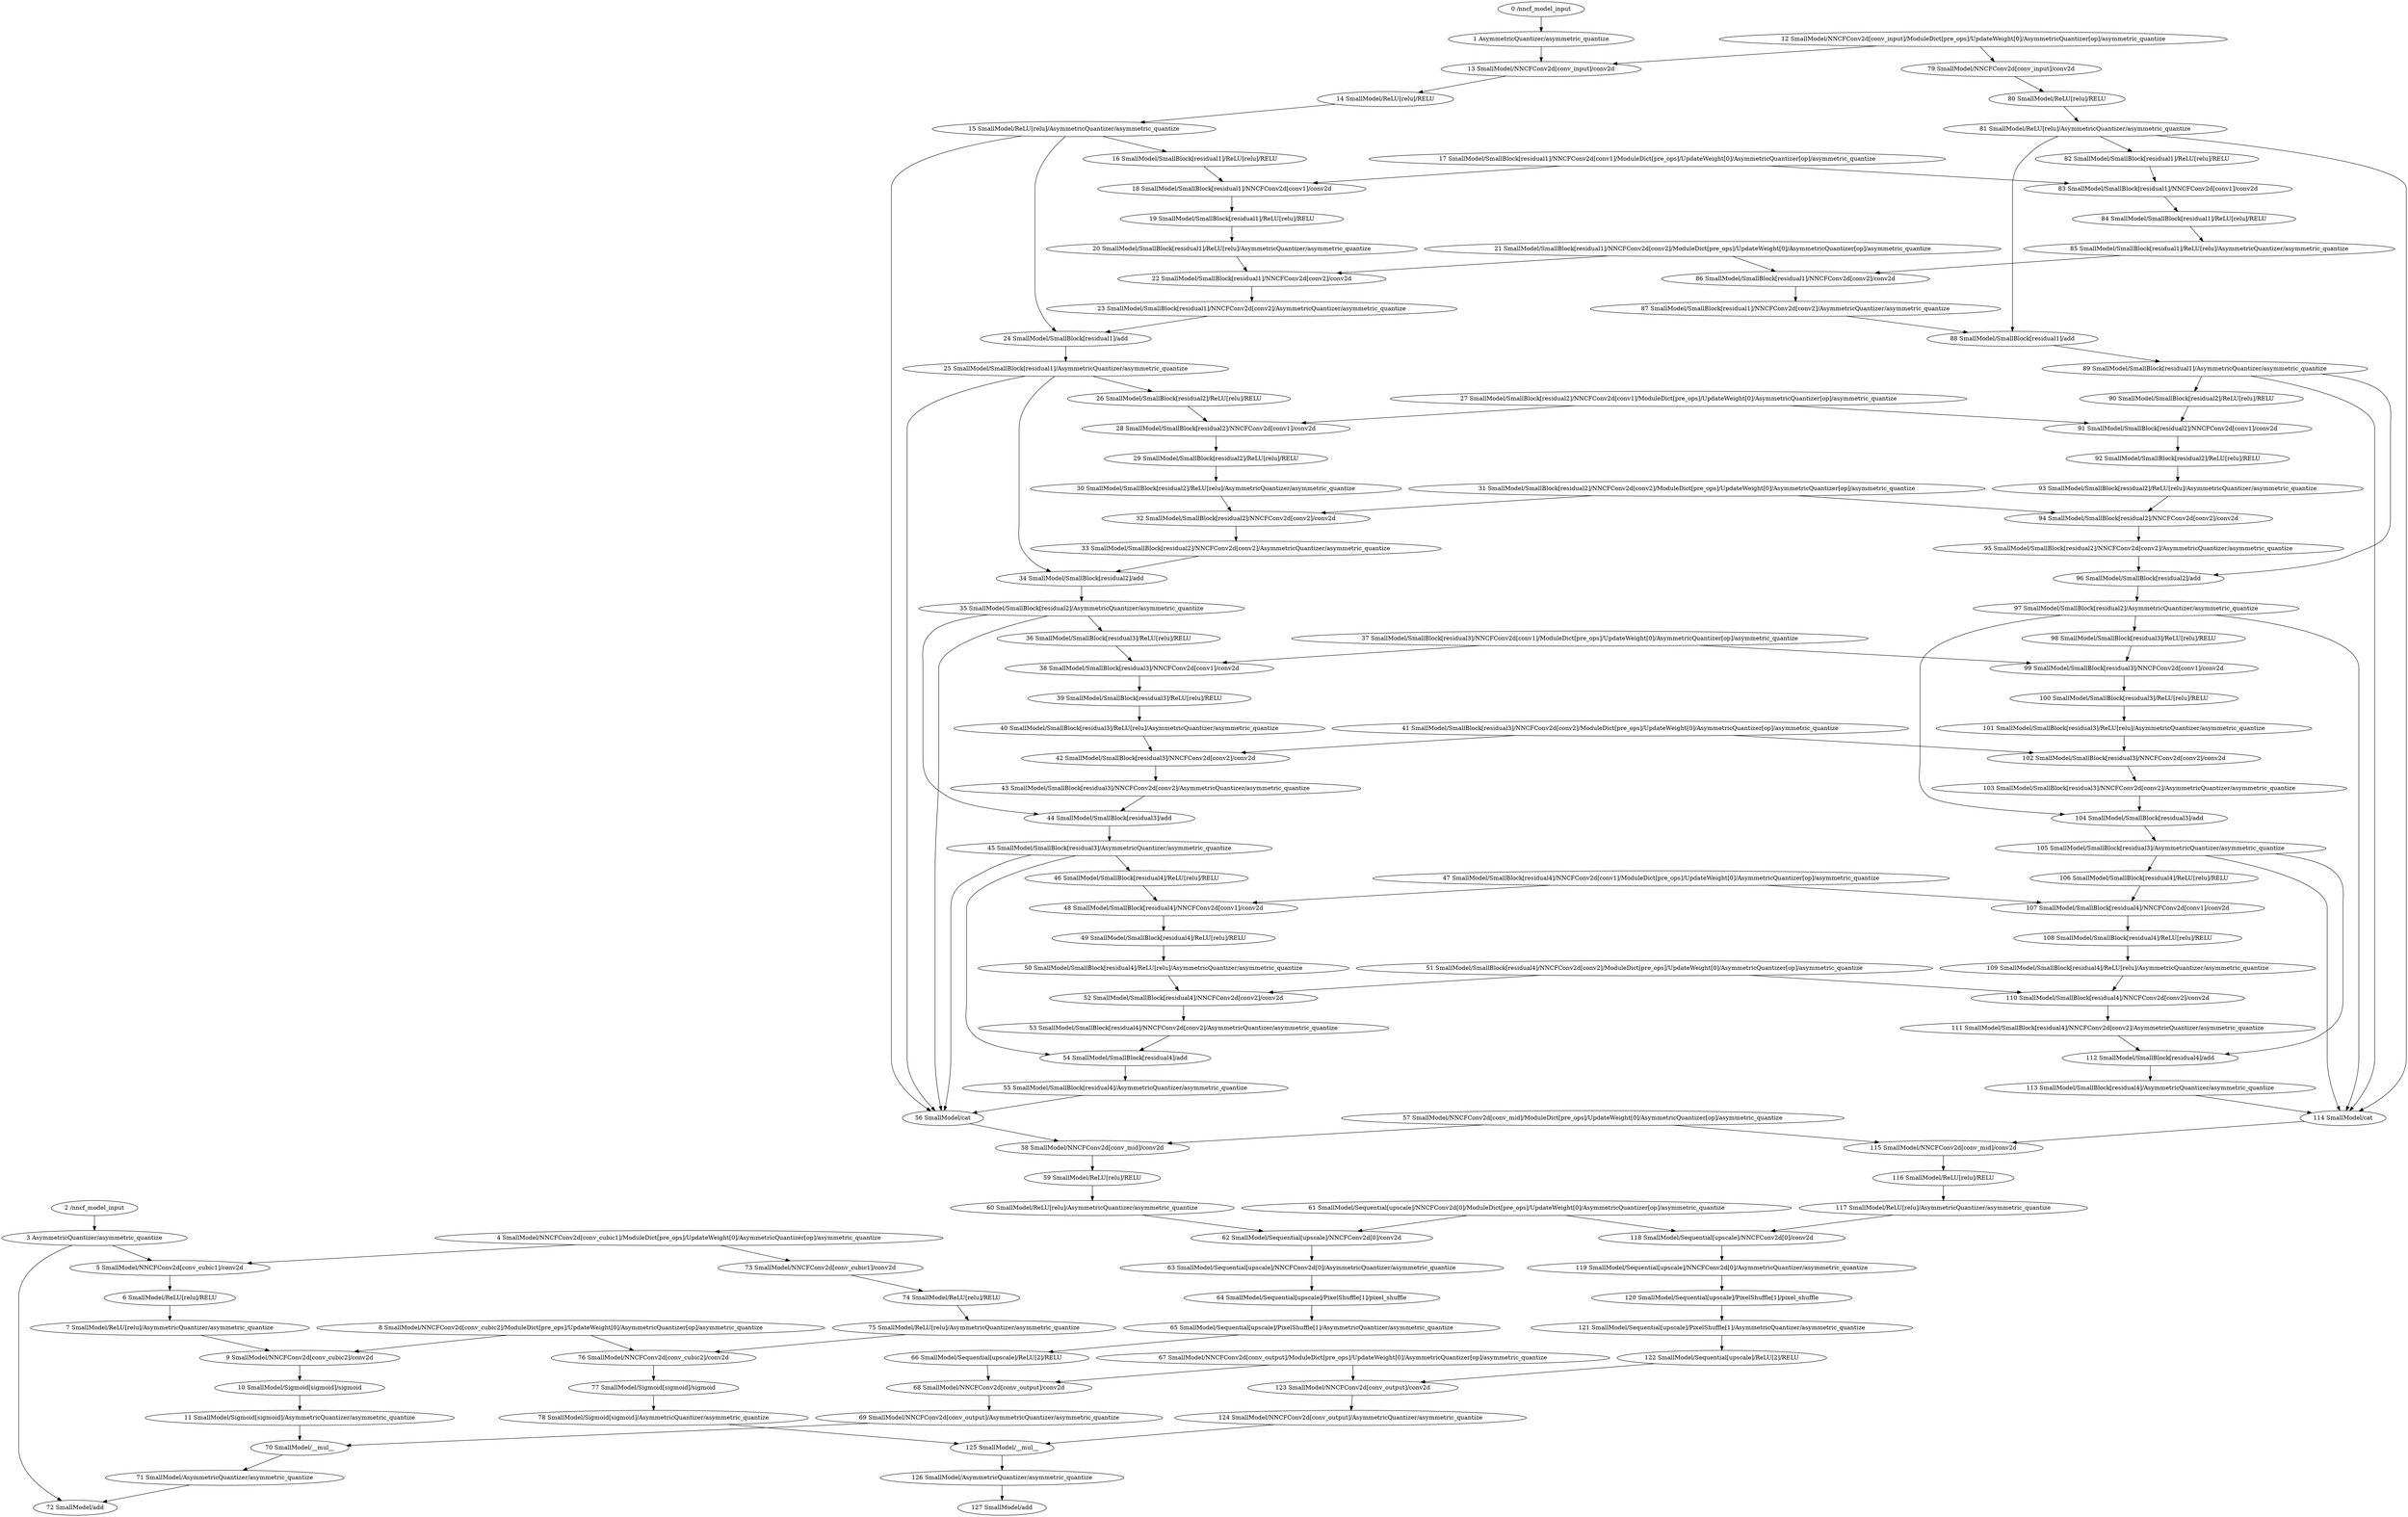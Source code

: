 strict digraph  {
"0 /nncf_model_input" [id=0, scope="", type=nncf_model_input];
"1 AsymmetricQuantizer/asymmetric_quantize" [id=1, scope=AsymmetricQuantizer, type=asymmetric_quantize];
"2 /nncf_model_input" [id=2, scope="", type=nncf_model_input];
"3 AsymmetricQuantizer/asymmetric_quantize" [id=3, scope=AsymmetricQuantizer, type=asymmetric_quantize];
"4 SmallModel/NNCFConv2d[conv_cubic1]/ModuleDict[pre_ops]/UpdateWeight[0]/AsymmetricQuantizer[op]/asymmetric_quantize" [id=4, scope="SmallModel/NNCFConv2d[conv_cubic1]/ModuleDict[pre_ops]/UpdateWeight[0]/AsymmetricQuantizer[op]", type=asymmetric_quantize];
"5 SmallModel/NNCFConv2d[conv_cubic1]/conv2d" [id=5, scope="SmallModel/NNCFConv2d[conv_cubic1]", type=conv2d];
"6 SmallModel/ReLU[relu]/RELU" [id=6, scope="SmallModel/ReLU[relu]", type=RELU];
"7 SmallModel/ReLU[relu]/AsymmetricQuantizer/asymmetric_quantize" [id=7, scope="SmallModel/ReLU[relu]/AsymmetricQuantizer", type=asymmetric_quantize];
"8 SmallModel/NNCFConv2d[conv_cubic2]/ModuleDict[pre_ops]/UpdateWeight[0]/AsymmetricQuantizer[op]/asymmetric_quantize" [id=8, scope="SmallModel/NNCFConv2d[conv_cubic2]/ModuleDict[pre_ops]/UpdateWeight[0]/AsymmetricQuantizer[op]", type=asymmetric_quantize];
"9 SmallModel/NNCFConv2d[conv_cubic2]/conv2d" [id=9, scope="SmallModel/NNCFConv2d[conv_cubic2]", type=conv2d];
"10 SmallModel/Sigmoid[sigmoid]/sigmoid" [id=10, scope="SmallModel/Sigmoid[sigmoid]", type=sigmoid];
"11 SmallModel/Sigmoid[sigmoid]/AsymmetricQuantizer/asymmetric_quantize" [id=11, scope="SmallModel/Sigmoid[sigmoid]/AsymmetricQuantizer", type=asymmetric_quantize];
"12 SmallModel/NNCFConv2d[conv_input]/ModuleDict[pre_ops]/UpdateWeight[0]/AsymmetricQuantizer[op]/asymmetric_quantize" [id=12, scope="SmallModel/NNCFConv2d[conv_input]/ModuleDict[pre_ops]/UpdateWeight[0]/AsymmetricQuantizer[op]", type=asymmetric_quantize];
"13 SmallModel/NNCFConv2d[conv_input]/conv2d" [id=13, scope="SmallModel/NNCFConv2d[conv_input]", type=conv2d];
"14 SmallModel/ReLU[relu]/RELU" [id=14, scope="SmallModel/ReLU[relu]", type=RELU];
"15 SmallModel/ReLU[relu]/AsymmetricQuantizer/asymmetric_quantize" [id=15, scope="SmallModel/ReLU[relu]/AsymmetricQuantizer", type=asymmetric_quantize];
"16 SmallModel/SmallBlock[residual1]/ReLU[relu]/RELU" [id=16, scope="SmallModel/SmallBlock[residual1]/ReLU[relu]", type=RELU];
"17 SmallModel/SmallBlock[residual1]/NNCFConv2d[conv1]/ModuleDict[pre_ops]/UpdateWeight[0]/AsymmetricQuantizer[op]/asymmetric_quantize" [id=17, scope="SmallModel/SmallBlock[residual1]/NNCFConv2d[conv1]/ModuleDict[pre_ops]/UpdateWeight[0]/AsymmetricQuantizer[op]", type=asymmetric_quantize];
"18 SmallModel/SmallBlock[residual1]/NNCFConv2d[conv1]/conv2d" [id=18, scope="SmallModel/SmallBlock[residual1]/NNCFConv2d[conv1]", type=conv2d];
"19 SmallModel/SmallBlock[residual1]/ReLU[relu]/RELU" [id=19, scope="SmallModel/SmallBlock[residual1]/ReLU[relu]", type=RELU];
"20 SmallModel/SmallBlock[residual1]/ReLU[relu]/AsymmetricQuantizer/asymmetric_quantize" [id=20, scope="SmallModel/SmallBlock[residual1]/ReLU[relu]/AsymmetricQuantizer", type=asymmetric_quantize];
"21 SmallModel/SmallBlock[residual1]/NNCFConv2d[conv2]/ModuleDict[pre_ops]/UpdateWeight[0]/AsymmetricQuantizer[op]/asymmetric_quantize" [id=21, scope="SmallModel/SmallBlock[residual1]/NNCFConv2d[conv2]/ModuleDict[pre_ops]/UpdateWeight[0]/AsymmetricQuantizer[op]", type=asymmetric_quantize];
"22 SmallModel/SmallBlock[residual1]/NNCFConv2d[conv2]/conv2d" [id=22, scope="SmallModel/SmallBlock[residual1]/NNCFConv2d[conv2]", type=conv2d];
"23 SmallModel/SmallBlock[residual1]/NNCFConv2d[conv2]/AsymmetricQuantizer/asymmetric_quantize" [id=23, scope="SmallModel/SmallBlock[residual1]/NNCFConv2d[conv2]/AsymmetricQuantizer", type=asymmetric_quantize];
"24 SmallModel/SmallBlock[residual1]/add" [id=24, scope="SmallModel/SmallBlock[residual1]", type=add];
"25 SmallModel/SmallBlock[residual1]/AsymmetricQuantizer/asymmetric_quantize" [id=25, scope="SmallModel/SmallBlock[residual1]/AsymmetricQuantizer", type=asymmetric_quantize];
"26 SmallModel/SmallBlock[residual2]/ReLU[relu]/RELU" [id=26, scope="SmallModel/SmallBlock[residual2]/ReLU[relu]", type=RELU];
"27 SmallModel/SmallBlock[residual2]/NNCFConv2d[conv1]/ModuleDict[pre_ops]/UpdateWeight[0]/AsymmetricQuantizer[op]/asymmetric_quantize" [id=27, scope="SmallModel/SmallBlock[residual2]/NNCFConv2d[conv1]/ModuleDict[pre_ops]/UpdateWeight[0]/AsymmetricQuantizer[op]", type=asymmetric_quantize];
"28 SmallModel/SmallBlock[residual2]/NNCFConv2d[conv1]/conv2d" [id=28, scope="SmallModel/SmallBlock[residual2]/NNCFConv2d[conv1]", type=conv2d];
"29 SmallModel/SmallBlock[residual2]/ReLU[relu]/RELU" [id=29, scope="SmallModel/SmallBlock[residual2]/ReLU[relu]", type=RELU];
"30 SmallModel/SmallBlock[residual2]/ReLU[relu]/AsymmetricQuantizer/asymmetric_quantize" [id=30, scope="SmallModel/SmallBlock[residual2]/ReLU[relu]/AsymmetricQuantizer", type=asymmetric_quantize];
"31 SmallModel/SmallBlock[residual2]/NNCFConv2d[conv2]/ModuleDict[pre_ops]/UpdateWeight[0]/AsymmetricQuantizer[op]/asymmetric_quantize" [id=31, scope="SmallModel/SmallBlock[residual2]/NNCFConv2d[conv2]/ModuleDict[pre_ops]/UpdateWeight[0]/AsymmetricQuantizer[op]", type=asymmetric_quantize];
"32 SmallModel/SmallBlock[residual2]/NNCFConv2d[conv2]/conv2d" [id=32, scope="SmallModel/SmallBlock[residual2]/NNCFConv2d[conv2]", type=conv2d];
"33 SmallModel/SmallBlock[residual2]/NNCFConv2d[conv2]/AsymmetricQuantizer/asymmetric_quantize" [id=33, scope="SmallModel/SmallBlock[residual2]/NNCFConv2d[conv2]/AsymmetricQuantizer", type=asymmetric_quantize];
"34 SmallModel/SmallBlock[residual2]/add" [id=34, scope="SmallModel/SmallBlock[residual2]", type=add];
"35 SmallModel/SmallBlock[residual2]/AsymmetricQuantizer/asymmetric_quantize" [id=35, scope="SmallModel/SmallBlock[residual2]/AsymmetricQuantizer", type=asymmetric_quantize];
"36 SmallModel/SmallBlock[residual3]/ReLU[relu]/RELU" [id=36, scope="SmallModel/SmallBlock[residual3]/ReLU[relu]", type=RELU];
"37 SmallModel/SmallBlock[residual3]/NNCFConv2d[conv1]/ModuleDict[pre_ops]/UpdateWeight[0]/AsymmetricQuantizer[op]/asymmetric_quantize" [id=37, scope="SmallModel/SmallBlock[residual3]/NNCFConv2d[conv1]/ModuleDict[pre_ops]/UpdateWeight[0]/AsymmetricQuantizer[op]", type=asymmetric_quantize];
"38 SmallModel/SmallBlock[residual3]/NNCFConv2d[conv1]/conv2d" [id=38, scope="SmallModel/SmallBlock[residual3]/NNCFConv2d[conv1]", type=conv2d];
"39 SmallModel/SmallBlock[residual3]/ReLU[relu]/RELU" [id=39, scope="SmallModel/SmallBlock[residual3]/ReLU[relu]", type=RELU];
"40 SmallModel/SmallBlock[residual3]/ReLU[relu]/AsymmetricQuantizer/asymmetric_quantize" [id=40, scope="SmallModel/SmallBlock[residual3]/ReLU[relu]/AsymmetricQuantizer", type=asymmetric_quantize];
"41 SmallModel/SmallBlock[residual3]/NNCFConv2d[conv2]/ModuleDict[pre_ops]/UpdateWeight[0]/AsymmetricQuantizer[op]/asymmetric_quantize" [id=41, scope="SmallModel/SmallBlock[residual3]/NNCFConv2d[conv2]/ModuleDict[pre_ops]/UpdateWeight[0]/AsymmetricQuantizer[op]", type=asymmetric_quantize];
"42 SmallModel/SmallBlock[residual3]/NNCFConv2d[conv2]/conv2d" [id=42, scope="SmallModel/SmallBlock[residual3]/NNCFConv2d[conv2]", type=conv2d];
"43 SmallModel/SmallBlock[residual3]/NNCFConv2d[conv2]/AsymmetricQuantizer/asymmetric_quantize" [id=43, scope="SmallModel/SmallBlock[residual3]/NNCFConv2d[conv2]/AsymmetricQuantizer", type=asymmetric_quantize];
"44 SmallModel/SmallBlock[residual3]/add" [id=44, scope="SmallModel/SmallBlock[residual3]", type=add];
"45 SmallModel/SmallBlock[residual3]/AsymmetricQuantizer/asymmetric_quantize" [id=45, scope="SmallModel/SmallBlock[residual3]/AsymmetricQuantizer", type=asymmetric_quantize];
"46 SmallModel/SmallBlock[residual4]/ReLU[relu]/RELU" [id=46, scope="SmallModel/SmallBlock[residual4]/ReLU[relu]", type=RELU];
"47 SmallModel/SmallBlock[residual4]/NNCFConv2d[conv1]/ModuleDict[pre_ops]/UpdateWeight[0]/AsymmetricQuantizer[op]/asymmetric_quantize" [id=47, scope="SmallModel/SmallBlock[residual4]/NNCFConv2d[conv1]/ModuleDict[pre_ops]/UpdateWeight[0]/AsymmetricQuantizer[op]", type=asymmetric_quantize];
"48 SmallModel/SmallBlock[residual4]/NNCFConv2d[conv1]/conv2d" [id=48, scope="SmallModel/SmallBlock[residual4]/NNCFConv2d[conv1]", type=conv2d];
"49 SmallModel/SmallBlock[residual4]/ReLU[relu]/RELU" [id=49, scope="SmallModel/SmallBlock[residual4]/ReLU[relu]", type=RELU];
"50 SmallModel/SmallBlock[residual4]/ReLU[relu]/AsymmetricQuantizer/asymmetric_quantize" [id=50, scope="SmallModel/SmallBlock[residual4]/ReLU[relu]/AsymmetricQuantizer", type=asymmetric_quantize];
"51 SmallModel/SmallBlock[residual4]/NNCFConv2d[conv2]/ModuleDict[pre_ops]/UpdateWeight[0]/AsymmetricQuantizer[op]/asymmetric_quantize" [id=51, scope="SmallModel/SmallBlock[residual4]/NNCFConv2d[conv2]/ModuleDict[pre_ops]/UpdateWeight[0]/AsymmetricQuantizer[op]", type=asymmetric_quantize];
"52 SmallModel/SmallBlock[residual4]/NNCFConv2d[conv2]/conv2d" [id=52, scope="SmallModel/SmallBlock[residual4]/NNCFConv2d[conv2]", type=conv2d];
"53 SmallModel/SmallBlock[residual4]/NNCFConv2d[conv2]/AsymmetricQuantizer/asymmetric_quantize" [id=53, scope="SmallModel/SmallBlock[residual4]/NNCFConv2d[conv2]/AsymmetricQuantizer", type=asymmetric_quantize];
"54 SmallModel/SmallBlock[residual4]/add" [id=54, scope="SmallModel/SmallBlock[residual4]", type=add];
"55 SmallModel/SmallBlock[residual4]/AsymmetricQuantizer/asymmetric_quantize" [id=55, scope="SmallModel/SmallBlock[residual4]/AsymmetricQuantizer", type=asymmetric_quantize];
"56 SmallModel/cat" [id=56, scope=SmallModel, type=cat];
"57 SmallModel/NNCFConv2d[conv_mid]/ModuleDict[pre_ops]/UpdateWeight[0]/AsymmetricQuantizer[op]/asymmetric_quantize" [id=57, scope="SmallModel/NNCFConv2d[conv_mid]/ModuleDict[pre_ops]/UpdateWeight[0]/AsymmetricQuantizer[op]", type=asymmetric_quantize];
"58 SmallModel/NNCFConv2d[conv_mid]/conv2d" [id=58, scope="SmallModel/NNCFConv2d[conv_mid]", type=conv2d];
"59 SmallModel/ReLU[relu]/RELU" [id=59, scope="SmallModel/ReLU[relu]", type=RELU];
"60 SmallModel/ReLU[relu]/AsymmetricQuantizer/asymmetric_quantize" [id=60, scope="SmallModel/ReLU[relu]/AsymmetricQuantizer", type=asymmetric_quantize];
"61 SmallModel/Sequential[upscale]/NNCFConv2d[0]/ModuleDict[pre_ops]/UpdateWeight[0]/AsymmetricQuantizer[op]/asymmetric_quantize" [id=61, scope="SmallModel/Sequential[upscale]/NNCFConv2d[0]/ModuleDict[pre_ops]/UpdateWeight[0]/AsymmetricQuantizer[op]", type=asymmetric_quantize];
"62 SmallModel/Sequential[upscale]/NNCFConv2d[0]/conv2d" [id=62, scope="SmallModel/Sequential[upscale]/NNCFConv2d[0]", type=conv2d];
"63 SmallModel/Sequential[upscale]/NNCFConv2d[0]/AsymmetricQuantizer/asymmetric_quantize" [id=63, scope="SmallModel/Sequential[upscale]/NNCFConv2d[0]/AsymmetricQuantizer", type=asymmetric_quantize];
"64 SmallModel/Sequential[upscale]/PixelShuffle[1]/pixel_shuffle" [id=64, scope="SmallModel/Sequential[upscale]/PixelShuffle[1]", type=pixel_shuffle];
"65 SmallModel/Sequential[upscale]/PixelShuffle[1]/AsymmetricQuantizer/asymmetric_quantize" [id=65, scope="SmallModel/Sequential[upscale]/PixelShuffle[1]/AsymmetricQuantizer", type=asymmetric_quantize];
"66 SmallModel/Sequential[upscale]/ReLU[2]/RELU" [id=66, scope="SmallModel/Sequential[upscale]/ReLU[2]", type=RELU];
"67 SmallModel/NNCFConv2d[conv_output]/ModuleDict[pre_ops]/UpdateWeight[0]/AsymmetricQuantizer[op]/asymmetric_quantize" [id=67, scope="SmallModel/NNCFConv2d[conv_output]/ModuleDict[pre_ops]/UpdateWeight[0]/AsymmetricQuantizer[op]", type=asymmetric_quantize];
"68 SmallModel/NNCFConv2d[conv_output]/conv2d" [id=68, scope="SmallModel/NNCFConv2d[conv_output]", type=conv2d];
"69 SmallModel/NNCFConv2d[conv_output]/AsymmetricQuantizer/asymmetric_quantize" [id=69, scope="SmallModel/NNCFConv2d[conv_output]/AsymmetricQuantizer", type=asymmetric_quantize];
"70 SmallModel/__mul__" [id=70, scope=SmallModel, type=__mul__];
"71 SmallModel/AsymmetricQuantizer/asymmetric_quantize" [id=71, scope="SmallModel/AsymmetricQuantizer", type=asymmetric_quantize];
"72 SmallModel/add" [id=72, scope=SmallModel, type=add];
"73 SmallModel/NNCFConv2d[conv_cubic1]/conv2d" [id=73, scope="SmallModel/NNCFConv2d[conv_cubic1]", type=conv2d];
"74 SmallModel/ReLU[relu]/RELU" [id=74, scope="SmallModel/ReLU[relu]", type=RELU];
"75 SmallModel/ReLU[relu]/AsymmetricQuantizer/asymmetric_quantize" [id=75, scope="SmallModel/ReLU[relu]/AsymmetricQuantizer", type=asymmetric_quantize];
"76 SmallModel/NNCFConv2d[conv_cubic2]/conv2d" [id=76, scope="SmallModel/NNCFConv2d[conv_cubic2]", type=conv2d];
"77 SmallModel/Sigmoid[sigmoid]/sigmoid" [id=77, scope="SmallModel/Sigmoid[sigmoid]", type=sigmoid];
"78 SmallModel/Sigmoid[sigmoid]/AsymmetricQuantizer/asymmetric_quantize" [id=78, scope="SmallModel/Sigmoid[sigmoid]/AsymmetricQuantizer", type=asymmetric_quantize];
"79 SmallModel/NNCFConv2d[conv_input]/conv2d" [id=79, scope="SmallModel/NNCFConv2d[conv_input]", type=conv2d];
"80 SmallModel/ReLU[relu]/RELU" [id=80, scope="SmallModel/ReLU[relu]", type=RELU];
"81 SmallModel/ReLU[relu]/AsymmetricQuantizer/asymmetric_quantize" [id=81, scope="SmallModel/ReLU[relu]/AsymmetricQuantizer", type=asymmetric_quantize];
"82 SmallModel/SmallBlock[residual1]/ReLU[relu]/RELU" [id=82, scope="SmallModel/SmallBlock[residual1]/ReLU[relu]", type=RELU];
"83 SmallModel/SmallBlock[residual1]/NNCFConv2d[conv1]/conv2d" [id=83, scope="SmallModel/SmallBlock[residual1]/NNCFConv2d[conv1]", type=conv2d];
"84 SmallModel/SmallBlock[residual1]/ReLU[relu]/RELU" [id=84, scope="SmallModel/SmallBlock[residual1]/ReLU[relu]", type=RELU];
"85 SmallModel/SmallBlock[residual1]/ReLU[relu]/AsymmetricQuantizer/asymmetric_quantize" [id=85, scope="SmallModel/SmallBlock[residual1]/ReLU[relu]/AsymmetricQuantizer", type=asymmetric_quantize];
"86 SmallModel/SmallBlock[residual1]/NNCFConv2d[conv2]/conv2d" [id=86, scope="SmallModel/SmallBlock[residual1]/NNCFConv2d[conv2]", type=conv2d];
"87 SmallModel/SmallBlock[residual1]/NNCFConv2d[conv2]/AsymmetricQuantizer/asymmetric_quantize" [id=87, scope="SmallModel/SmallBlock[residual1]/NNCFConv2d[conv2]/AsymmetricQuantizer", type=asymmetric_quantize];
"88 SmallModel/SmallBlock[residual1]/add" [id=88, scope="SmallModel/SmallBlock[residual1]", type=add];
"89 SmallModel/SmallBlock[residual1]/AsymmetricQuantizer/asymmetric_quantize" [id=89, scope="SmallModel/SmallBlock[residual1]/AsymmetricQuantizer", type=asymmetric_quantize];
"90 SmallModel/SmallBlock[residual2]/ReLU[relu]/RELU" [id=90, scope="SmallModel/SmallBlock[residual2]/ReLU[relu]", type=RELU];
"91 SmallModel/SmallBlock[residual2]/NNCFConv2d[conv1]/conv2d" [id=91, scope="SmallModel/SmallBlock[residual2]/NNCFConv2d[conv1]", type=conv2d];
"92 SmallModel/SmallBlock[residual2]/ReLU[relu]/RELU" [id=92, scope="SmallModel/SmallBlock[residual2]/ReLU[relu]", type=RELU];
"93 SmallModel/SmallBlock[residual2]/ReLU[relu]/AsymmetricQuantizer/asymmetric_quantize" [id=93, scope="SmallModel/SmallBlock[residual2]/ReLU[relu]/AsymmetricQuantizer", type=asymmetric_quantize];
"94 SmallModel/SmallBlock[residual2]/NNCFConv2d[conv2]/conv2d" [id=94, scope="SmallModel/SmallBlock[residual2]/NNCFConv2d[conv2]", type=conv2d];
"95 SmallModel/SmallBlock[residual2]/NNCFConv2d[conv2]/AsymmetricQuantizer/asymmetric_quantize" [id=95, scope="SmallModel/SmallBlock[residual2]/NNCFConv2d[conv2]/AsymmetricQuantizer", type=asymmetric_quantize];
"96 SmallModel/SmallBlock[residual2]/add" [id=96, scope="SmallModel/SmallBlock[residual2]", type=add];
"97 SmallModel/SmallBlock[residual2]/AsymmetricQuantizer/asymmetric_quantize" [id=97, scope="SmallModel/SmallBlock[residual2]/AsymmetricQuantizer", type=asymmetric_quantize];
"98 SmallModel/SmallBlock[residual3]/ReLU[relu]/RELU" [id=98, scope="SmallModel/SmallBlock[residual3]/ReLU[relu]", type=RELU];
"99 SmallModel/SmallBlock[residual3]/NNCFConv2d[conv1]/conv2d" [id=99, scope="SmallModel/SmallBlock[residual3]/NNCFConv2d[conv1]", type=conv2d];
"100 SmallModel/SmallBlock[residual3]/ReLU[relu]/RELU" [id=100, scope="SmallModel/SmallBlock[residual3]/ReLU[relu]", type=RELU];
"101 SmallModel/SmallBlock[residual3]/ReLU[relu]/AsymmetricQuantizer/asymmetric_quantize" [id=101, scope="SmallModel/SmallBlock[residual3]/ReLU[relu]/AsymmetricQuantizer", type=asymmetric_quantize];
"102 SmallModel/SmallBlock[residual3]/NNCFConv2d[conv2]/conv2d" [id=102, scope="SmallModel/SmallBlock[residual3]/NNCFConv2d[conv2]", type=conv2d];
"103 SmallModel/SmallBlock[residual3]/NNCFConv2d[conv2]/AsymmetricQuantizer/asymmetric_quantize" [id=103, scope="SmallModel/SmallBlock[residual3]/NNCFConv2d[conv2]/AsymmetricQuantizer", type=asymmetric_quantize];
"104 SmallModel/SmallBlock[residual3]/add" [id=104, scope="SmallModel/SmallBlock[residual3]", type=add];
"105 SmallModel/SmallBlock[residual3]/AsymmetricQuantizer/asymmetric_quantize" [id=105, scope="SmallModel/SmallBlock[residual3]/AsymmetricQuantizer", type=asymmetric_quantize];
"106 SmallModel/SmallBlock[residual4]/ReLU[relu]/RELU" [id=106, scope="SmallModel/SmallBlock[residual4]/ReLU[relu]", type=RELU];
"107 SmallModel/SmallBlock[residual4]/NNCFConv2d[conv1]/conv2d" [id=107, scope="SmallModel/SmallBlock[residual4]/NNCFConv2d[conv1]", type=conv2d];
"108 SmallModel/SmallBlock[residual4]/ReLU[relu]/RELU" [id=108, scope="SmallModel/SmallBlock[residual4]/ReLU[relu]", type=RELU];
"109 SmallModel/SmallBlock[residual4]/ReLU[relu]/AsymmetricQuantizer/asymmetric_quantize" [id=109, scope="SmallModel/SmallBlock[residual4]/ReLU[relu]/AsymmetricQuantizer", type=asymmetric_quantize];
"110 SmallModel/SmallBlock[residual4]/NNCFConv2d[conv2]/conv2d" [id=110, scope="SmallModel/SmallBlock[residual4]/NNCFConv2d[conv2]", type=conv2d];
"111 SmallModel/SmallBlock[residual4]/NNCFConv2d[conv2]/AsymmetricQuantizer/asymmetric_quantize" [id=111, scope="SmallModel/SmallBlock[residual4]/NNCFConv2d[conv2]/AsymmetricQuantizer", type=asymmetric_quantize];
"112 SmallModel/SmallBlock[residual4]/add" [id=112, scope="SmallModel/SmallBlock[residual4]", type=add];
"113 SmallModel/SmallBlock[residual4]/AsymmetricQuantizer/asymmetric_quantize" [id=113, scope="SmallModel/SmallBlock[residual4]/AsymmetricQuantizer", type=asymmetric_quantize];
"114 SmallModel/cat" [id=114, scope=SmallModel, type=cat];
"115 SmallModel/NNCFConv2d[conv_mid]/conv2d" [id=115, scope="SmallModel/NNCFConv2d[conv_mid]", type=conv2d];
"116 SmallModel/ReLU[relu]/RELU" [id=116, scope="SmallModel/ReLU[relu]", type=RELU];
"117 SmallModel/ReLU[relu]/AsymmetricQuantizer/asymmetric_quantize" [id=117, scope="SmallModel/ReLU[relu]/AsymmetricQuantizer", type=asymmetric_quantize];
"118 SmallModel/Sequential[upscale]/NNCFConv2d[0]/conv2d" [id=118, scope="SmallModel/Sequential[upscale]/NNCFConv2d[0]", type=conv2d];
"119 SmallModel/Sequential[upscale]/NNCFConv2d[0]/AsymmetricQuantizer/asymmetric_quantize" [id=119, scope="SmallModel/Sequential[upscale]/NNCFConv2d[0]/AsymmetricQuantizer", type=asymmetric_quantize];
"120 SmallModel/Sequential[upscale]/PixelShuffle[1]/pixel_shuffle" [id=120, scope="SmallModel/Sequential[upscale]/PixelShuffle[1]", type=pixel_shuffle];
"121 SmallModel/Sequential[upscale]/PixelShuffle[1]/AsymmetricQuantizer/asymmetric_quantize" [id=121, scope="SmallModel/Sequential[upscale]/PixelShuffle[1]/AsymmetricQuantizer", type=asymmetric_quantize];
"122 SmallModel/Sequential[upscale]/ReLU[2]/RELU" [id=122, scope="SmallModel/Sequential[upscale]/ReLU[2]", type=RELU];
"123 SmallModel/NNCFConv2d[conv_output]/conv2d" [id=123, scope="SmallModel/NNCFConv2d[conv_output]", type=conv2d];
"124 SmallModel/NNCFConv2d[conv_output]/AsymmetricQuantizer/asymmetric_quantize" [id=124, scope="SmallModel/NNCFConv2d[conv_output]/AsymmetricQuantizer", type=asymmetric_quantize];
"125 SmallModel/__mul__" [id=125, scope=SmallModel, type=__mul__];
"126 SmallModel/AsymmetricQuantizer/asymmetric_quantize" [id=126, scope="SmallModel/AsymmetricQuantizer", type=asymmetric_quantize];
"127 SmallModel/add" [id=127, scope=SmallModel, type=add];
"0 /nncf_model_input" -> "1 AsymmetricQuantizer/asymmetric_quantize";
"2 /nncf_model_input" -> "3 AsymmetricQuantizer/asymmetric_quantize";
"3 AsymmetricQuantizer/asymmetric_quantize" -> "5 SmallModel/NNCFConv2d[conv_cubic1]/conv2d";
"4 SmallModel/NNCFConv2d[conv_cubic1]/ModuleDict[pre_ops]/UpdateWeight[0]/AsymmetricQuantizer[op]/asymmetric_quantize" -> "5 SmallModel/NNCFConv2d[conv_cubic1]/conv2d";
"5 SmallModel/NNCFConv2d[conv_cubic1]/conv2d" -> "6 SmallModel/ReLU[relu]/RELU";
"6 SmallModel/ReLU[relu]/RELU" -> "7 SmallModel/ReLU[relu]/AsymmetricQuantizer/asymmetric_quantize";
"7 SmallModel/ReLU[relu]/AsymmetricQuantizer/asymmetric_quantize" -> "9 SmallModel/NNCFConv2d[conv_cubic2]/conv2d";
"8 SmallModel/NNCFConv2d[conv_cubic2]/ModuleDict[pre_ops]/UpdateWeight[0]/AsymmetricQuantizer[op]/asymmetric_quantize" -> "9 SmallModel/NNCFConv2d[conv_cubic2]/conv2d";
"1 AsymmetricQuantizer/asymmetric_quantize" -> "13 SmallModel/NNCFConv2d[conv_input]/conv2d";
"3 AsymmetricQuantizer/asymmetric_quantize" -> "72 SmallModel/add";
"4 SmallModel/NNCFConv2d[conv_cubic1]/ModuleDict[pre_ops]/UpdateWeight[0]/AsymmetricQuantizer[op]/asymmetric_quantize" -> "73 SmallModel/NNCFConv2d[conv_cubic1]/conv2d";
"8 SmallModel/NNCFConv2d[conv_cubic2]/ModuleDict[pre_ops]/UpdateWeight[0]/AsymmetricQuantizer[op]/asymmetric_quantize" -> "76 SmallModel/NNCFConv2d[conv_cubic2]/conv2d";
"9 SmallModel/NNCFConv2d[conv_cubic2]/conv2d" -> "10 SmallModel/Sigmoid[sigmoid]/sigmoid";
"10 SmallModel/Sigmoid[sigmoid]/sigmoid" -> "11 SmallModel/Sigmoid[sigmoid]/AsymmetricQuantizer/asymmetric_quantize";
"11 SmallModel/Sigmoid[sigmoid]/AsymmetricQuantizer/asymmetric_quantize" -> "70 SmallModel/__mul__";
"12 SmallModel/NNCFConv2d[conv_input]/ModuleDict[pre_ops]/UpdateWeight[0]/AsymmetricQuantizer[op]/asymmetric_quantize" -> "13 SmallModel/NNCFConv2d[conv_input]/conv2d";
"12 SmallModel/NNCFConv2d[conv_input]/ModuleDict[pre_ops]/UpdateWeight[0]/AsymmetricQuantizer[op]/asymmetric_quantize" -> "79 SmallModel/NNCFConv2d[conv_input]/conv2d";
"13 SmallModel/NNCFConv2d[conv_input]/conv2d" -> "14 SmallModel/ReLU[relu]/RELU";
"14 SmallModel/ReLU[relu]/RELU" -> "15 SmallModel/ReLU[relu]/AsymmetricQuantizer/asymmetric_quantize";
"15 SmallModel/ReLU[relu]/AsymmetricQuantizer/asymmetric_quantize" -> "16 SmallModel/SmallBlock[residual1]/ReLU[relu]/RELU";
"15 SmallModel/ReLU[relu]/AsymmetricQuantizer/asymmetric_quantize" -> "24 SmallModel/SmallBlock[residual1]/add";
"15 SmallModel/ReLU[relu]/AsymmetricQuantizer/asymmetric_quantize" -> "56 SmallModel/cat";
"16 SmallModel/SmallBlock[residual1]/ReLU[relu]/RELU" -> "18 SmallModel/SmallBlock[residual1]/NNCFConv2d[conv1]/conv2d";
"17 SmallModel/SmallBlock[residual1]/NNCFConv2d[conv1]/ModuleDict[pre_ops]/UpdateWeight[0]/AsymmetricQuantizer[op]/asymmetric_quantize" -> "18 SmallModel/SmallBlock[residual1]/NNCFConv2d[conv1]/conv2d";
"17 SmallModel/SmallBlock[residual1]/NNCFConv2d[conv1]/ModuleDict[pre_ops]/UpdateWeight[0]/AsymmetricQuantizer[op]/asymmetric_quantize" -> "83 SmallModel/SmallBlock[residual1]/NNCFConv2d[conv1]/conv2d";
"18 SmallModel/SmallBlock[residual1]/NNCFConv2d[conv1]/conv2d" -> "19 SmallModel/SmallBlock[residual1]/ReLU[relu]/RELU";
"19 SmallModel/SmallBlock[residual1]/ReLU[relu]/RELU" -> "20 SmallModel/SmallBlock[residual1]/ReLU[relu]/AsymmetricQuantizer/asymmetric_quantize";
"20 SmallModel/SmallBlock[residual1]/ReLU[relu]/AsymmetricQuantizer/asymmetric_quantize" -> "22 SmallModel/SmallBlock[residual1]/NNCFConv2d[conv2]/conv2d";
"21 SmallModel/SmallBlock[residual1]/NNCFConv2d[conv2]/ModuleDict[pre_ops]/UpdateWeight[0]/AsymmetricQuantizer[op]/asymmetric_quantize" -> "22 SmallModel/SmallBlock[residual1]/NNCFConv2d[conv2]/conv2d";
"21 SmallModel/SmallBlock[residual1]/NNCFConv2d[conv2]/ModuleDict[pre_ops]/UpdateWeight[0]/AsymmetricQuantizer[op]/asymmetric_quantize" -> "86 SmallModel/SmallBlock[residual1]/NNCFConv2d[conv2]/conv2d";
"22 SmallModel/SmallBlock[residual1]/NNCFConv2d[conv2]/conv2d" -> "23 SmallModel/SmallBlock[residual1]/NNCFConv2d[conv2]/AsymmetricQuantizer/asymmetric_quantize";
"23 SmallModel/SmallBlock[residual1]/NNCFConv2d[conv2]/AsymmetricQuantizer/asymmetric_quantize" -> "24 SmallModel/SmallBlock[residual1]/add";
"24 SmallModel/SmallBlock[residual1]/add" -> "25 SmallModel/SmallBlock[residual1]/AsymmetricQuantizer/asymmetric_quantize";
"25 SmallModel/SmallBlock[residual1]/AsymmetricQuantizer/asymmetric_quantize" -> "26 SmallModel/SmallBlock[residual2]/ReLU[relu]/RELU";
"25 SmallModel/SmallBlock[residual1]/AsymmetricQuantizer/asymmetric_quantize" -> "34 SmallModel/SmallBlock[residual2]/add";
"25 SmallModel/SmallBlock[residual1]/AsymmetricQuantizer/asymmetric_quantize" -> "56 SmallModel/cat";
"26 SmallModel/SmallBlock[residual2]/ReLU[relu]/RELU" -> "28 SmallModel/SmallBlock[residual2]/NNCFConv2d[conv1]/conv2d";
"27 SmallModel/SmallBlock[residual2]/NNCFConv2d[conv1]/ModuleDict[pre_ops]/UpdateWeight[0]/AsymmetricQuantizer[op]/asymmetric_quantize" -> "28 SmallModel/SmallBlock[residual2]/NNCFConv2d[conv1]/conv2d";
"27 SmallModel/SmallBlock[residual2]/NNCFConv2d[conv1]/ModuleDict[pre_ops]/UpdateWeight[0]/AsymmetricQuantizer[op]/asymmetric_quantize" -> "91 SmallModel/SmallBlock[residual2]/NNCFConv2d[conv1]/conv2d";
"28 SmallModel/SmallBlock[residual2]/NNCFConv2d[conv1]/conv2d" -> "29 SmallModel/SmallBlock[residual2]/ReLU[relu]/RELU";
"29 SmallModel/SmallBlock[residual2]/ReLU[relu]/RELU" -> "30 SmallModel/SmallBlock[residual2]/ReLU[relu]/AsymmetricQuantizer/asymmetric_quantize";
"30 SmallModel/SmallBlock[residual2]/ReLU[relu]/AsymmetricQuantizer/asymmetric_quantize" -> "32 SmallModel/SmallBlock[residual2]/NNCFConv2d[conv2]/conv2d";
"31 SmallModel/SmallBlock[residual2]/NNCFConv2d[conv2]/ModuleDict[pre_ops]/UpdateWeight[0]/AsymmetricQuantizer[op]/asymmetric_quantize" -> "32 SmallModel/SmallBlock[residual2]/NNCFConv2d[conv2]/conv2d";
"31 SmallModel/SmallBlock[residual2]/NNCFConv2d[conv2]/ModuleDict[pre_ops]/UpdateWeight[0]/AsymmetricQuantizer[op]/asymmetric_quantize" -> "94 SmallModel/SmallBlock[residual2]/NNCFConv2d[conv2]/conv2d";
"32 SmallModel/SmallBlock[residual2]/NNCFConv2d[conv2]/conv2d" -> "33 SmallModel/SmallBlock[residual2]/NNCFConv2d[conv2]/AsymmetricQuantizer/asymmetric_quantize";
"33 SmallModel/SmallBlock[residual2]/NNCFConv2d[conv2]/AsymmetricQuantizer/asymmetric_quantize" -> "34 SmallModel/SmallBlock[residual2]/add";
"34 SmallModel/SmallBlock[residual2]/add" -> "35 SmallModel/SmallBlock[residual2]/AsymmetricQuantizer/asymmetric_quantize";
"35 SmallModel/SmallBlock[residual2]/AsymmetricQuantizer/asymmetric_quantize" -> "36 SmallModel/SmallBlock[residual3]/ReLU[relu]/RELU";
"35 SmallModel/SmallBlock[residual2]/AsymmetricQuantizer/asymmetric_quantize" -> "44 SmallModel/SmallBlock[residual3]/add";
"35 SmallModel/SmallBlock[residual2]/AsymmetricQuantizer/asymmetric_quantize" -> "56 SmallModel/cat";
"36 SmallModel/SmallBlock[residual3]/ReLU[relu]/RELU" -> "38 SmallModel/SmallBlock[residual3]/NNCFConv2d[conv1]/conv2d";
"37 SmallModel/SmallBlock[residual3]/NNCFConv2d[conv1]/ModuleDict[pre_ops]/UpdateWeight[0]/AsymmetricQuantizer[op]/asymmetric_quantize" -> "38 SmallModel/SmallBlock[residual3]/NNCFConv2d[conv1]/conv2d";
"37 SmallModel/SmallBlock[residual3]/NNCFConv2d[conv1]/ModuleDict[pre_ops]/UpdateWeight[0]/AsymmetricQuantizer[op]/asymmetric_quantize" -> "99 SmallModel/SmallBlock[residual3]/NNCFConv2d[conv1]/conv2d";
"38 SmallModel/SmallBlock[residual3]/NNCFConv2d[conv1]/conv2d" -> "39 SmallModel/SmallBlock[residual3]/ReLU[relu]/RELU";
"39 SmallModel/SmallBlock[residual3]/ReLU[relu]/RELU" -> "40 SmallModel/SmallBlock[residual3]/ReLU[relu]/AsymmetricQuantizer/asymmetric_quantize";
"40 SmallModel/SmallBlock[residual3]/ReLU[relu]/AsymmetricQuantizer/asymmetric_quantize" -> "42 SmallModel/SmallBlock[residual3]/NNCFConv2d[conv2]/conv2d";
"41 SmallModel/SmallBlock[residual3]/NNCFConv2d[conv2]/ModuleDict[pre_ops]/UpdateWeight[0]/AsymmetricQuantizer[op]/asymmetric_quantize" -> "42 SmallModel/SmallBlock[residual3]/NNCFConv2d[conv2]/conv2d";
"42 SmallModel/SmallBlock[residual3]/NNCFConv2d[conv2]/conv2d" -> "43 SmallModel/SmallBlock[residual3]/NNCFConv2d[conv2]/AsymmetricQuantizer/asymmetric_quantize";
"43 SmallModel/SmallBlock[residual3]/NNCFConv2d[conv2]/AsymmetricQuantizer/asymmetric_quantize" -> "44 SmallModel/SmallBlock[residual3]/add";
"44 SmallModel/SmallBlock[residual3]/add" -> "45 SmallModel/SmallBlock[residual3]/AsymmetricQuantizer/asymmetric_quantize";
"45 SmallModel/SmallBlock[residual3]/AsymmetricQuantizer/asymmetric_quantize" -> "46 SmallModel/SmallBlock[residual4]/ReLU[relu]/RELU";
"45 SmallModel/SmallBlock[residual3]/AsymmetricQuantizer/asymmetric_quantize" -> "54 SmallModel/SmallBlock[residual4]/add";
"45 SmallModel/SmallBlock[residual3]/AsymmetricQuantizer/asymmetric_quantize" -> "56 SmallModel/cat";
"46 SmallModel/SmallBlock[residual4]/ReLU[relu]/RELU" -> "48 SmallModel/SmallBlock[residual4]/NNCFConv2d[conv1]/conv2d";
"47 SmallModel/SmallBlock[residual4]/NNCFConv2d[conv1]/ModuleDict[pre_ops]/UpdateWeight[0]/AsymmetricQuantizer[op]/asymmetric_quantize" -> "48 SmallModel/SmallBlock[residual4]/NNCFConv2d[conv1]/conv2d";
"48 SmallModel/SmallBlock[residual4]/NNCFConv2d[conv1]/conv2d" -> "49 SmallModel/SmallBlock[residual4]/ReLU[relu]/RELU";
"49 SmallModel/SmallBlock[residual4]/ReLU[relu]/RELU" -> "50 SmallModel/SmallBlock[residual4]/ReLU[relu]/AsymmetricQuantizer/asymmetric_quantize";
"50 SmallModel/SmallBlock[residual4]/ReLU[relu]/AsymmetricQuantizer/asymmetric_quantize" -> "52 SmallModel/SmallBlock[residual4]/NNCFConv2d[conv2]/conv2d";
"51 SmallModel/SmallBlock[residual4]/NNCFConv2d[conv2]/ModuleDict[pre_ops]/UpdateWeight[0]/AsymmetricQuantizer[op]/asymmetric_quantize" -> "52 SmallModel/SmallBlock[residual4]/NNCFConv2d[conv2]/conv2d";
"52 SmallModel/SmallBlock[residual4]/NNCFConv2d[conv2]/conv2d" -> "53 SmallModel/SmallBlock[residual4]/NNCFConv2d[conv2]/AsymmetricQuantizer/asymmetric_quantize";
"53 SmallModel/SmallBlock[residual4]/NNCFConv2d[conv2]/AsymmetricQuantizer/asymmetric_quantize" -> "54 SmallModel/SmallBlock[residual4]/add";
"54 SmallModel/SmallBlock[residual4]/add" -> "55 SmallModel/SmallBlock[residual4]/AsymmetricQuantizer/asymmetric_quantize";
"55 SmallModel/SmallBlock[residual4]/AsymmetricQuantizer/asymmetric_quantize" -> "56 SmallModel/cat";
"56 SmallModel/cat" -> "58 SmallModel/NNCFConv2d[conv_mid]/conv2d";
"57 SmallModel/NNCFConv2d[conv_mid]/ModuleDict[pre_ops]/UpdateWeight[0]/AsymmetricQuantizer[op]/asymmetric_quantize" -> "58 SmallModel/NNCFConv2d[conv_mid]/conv2d";
"58 SmallModel/NNCFConv2d[conv_mid]/conv2d" -> "59 SmallModel/ReLU[relu]/RELU";
"59 SmallModel/ReLU[relu]/RELU" -> "60 SmallModel/ReLU[relu]/AsymmetricQuantizer/asymmetric_quantize";
"60 SmallModel/ReLU[relu]/AsymmetricQuantizer/asymmetric_quantize" -> "62 SmallModel/Sequential[upscale]/NNCFConv2d[0]/conv2d";
"61 SmallModel/Sequential[upscale]/NNCFConv2d[0]/ModuleDict[pre_ops]/UpdateWeight[0]/AsymmetricQuantizer[op]/asymmetric_quantize" -> "62 SmallModel/Sequential[upscale]/NNCFConv2d[0]/conv2d";
"62 SmallModel/Sequential[upscale]/NNCFConv2d[0]/conv2d" -> "63 SmallModel/Sequential[upscale]/NNCFConv2d[0]/AsymmetricQuantizer/asymmetric_quantize";
"63 SmallModel/Sequential[upscale]/NNCFConv2d[0]/AsymmetricQuantizer/asymmetric_quantize" -> "64 SmallModel/Sequential[upscale]/PixelShuffle[1]/pixel_shuffle";
"64 SmallModel/Sequential[upscale]/PixelShuffle[1]/pixel_shuffle" -> "65 SmallModel/Sequential[upscale]/PixelShuffle[1]/AsymmetricQuantizer/asymmetric_quantize";
"65 SmallModel/Sequential[upscale]/PixelShuffle[1]/AsymmetricQuantizer/asymmetric_quantize" -> "66 SmallModel/Sequential[upscale]/ReLU[2]/RELU";
"66 SmallModel/Sequential[upscale]/ReLU[2]/RELU" -> "68 SmallModel/NNCFConv2d[conv_output]/conv2d";
"67 SmallModel/NNCFConv2d[conv_output]/ModuleDict[pre_ops]/UpdateWeight[0]/AsymmetricQuantizer[op]/asymmetric_quantize" -> "68 SmallModel/NNCFConv2d[conv_output]/conv2d";
"68 SmallModel/NNCFConv2d[conv_output]/conv2d" -> "69 SmallModel/NNCFConv2d[conv_output]/AsymmetricQuantizer/asymmetric_quantize";
"69 SmallModel/NNCFConv2d[conv_output]/AsymmetricQuantizer/asymmetric_quantize" -> "70 SmallModel/__mul__";
"70 SmallModel/__mul__" -> "71 SmallModel/AsymmetricQuantizer/asymmetric_quantize";
"71 SmallModel/AsymmetricQuantizer/asymmetric_quantize" -> "72 SmallModel/add";
"73 SmallModel/NNCFConv2d[conv_cubic1]/conv2d" -> "74 SmallModel/ReLU[relu]/RELU";
"74 SmallModel/ReLU[relu]/RELU" -> "75 SmallModel/ReLU[relu]/AsymmetricQuantizer/asymmetric_quantize";
"75 SmallModel/ReLU[relu]/AsymmetricQuantizer/asymmetric_quantize" -> "76 SmallModel/NNCFConv2d[conv_cubic2]/conv2d";
"76 SmallModel/NNCFConv2d[conv_cubic2]/conv2d" -> "77 SmallModel/Sigmoid[sigmoid]/sigmoid";
"77 SmallModel/Sigmoid[sigmoid]/sigmoid" -> "78 SmallModel/Sigmoid[sigmoid]/AsymmetricQuantizer/asymmetric_quantize";
"79 SmallModel/NNCFConv2d[conv_input]/conv2d" -> "80 SmallModel/ReLU[relu]/RELU";
"80 SmallModel/ReLU[relu]/RELU" -> "81 SmallModel/ReLU[relu]/AsymmetricQuantizer/asymmetric_quantize";
"81 SmallModel/ReLU[relu]/AsymmetricQuantizer/asymmetric_quantize" -> "82 SmallModel/SmallBlock[residual1]/ReLU[relu]/RELU";
"81 SmallModel/ReLU[relu]/AsymmetricQuantizer/asymmetric_quantize" -> "88 SmallModel/SmallBlock[residual1]/add";
"82 SmallModel/SmallBlock[residual1]/ReLU[relu]/RELU" -> "83 SmallModel/SmallBlock[residual1]/NNCFConv2d[conv1]/conv2d";
"83 SmallModel/SmallBlock[residual1]/NNCFConv2d[conv1]/conv2d" -> "84 SmallModel/SmallBlock[residual1]/ReLU[relu]/RELU";
"84 SmallModel/SmallBlock[residual1]/ReLU[relu]/RELU" -> "85 SmallModel/SmallBlock[residual1]/ReLU[relu]/AsymmetricQuantizer/asymmetric_quantize";
"85 SmallModel/SmallBlock[residual1]/ReLU[relu]/AsymmetricQuantizer/asymmetric_quantize" -> "86 SmallModel/SmallBlock[residual1]/NNCFConv2d[conv2]/conv2d";
"86 SmallModel/SmallBlock[residual1]/NNCFConv2d[conv2]/conv2d" -> "87 SmallModel/SmallBlock[residual1]/NNCFConv2d[conv2]/AsymmetricQuantizer/asymmetric_quantize";
"87 SmallModel/SmallBlock[residual1]/NNCFConv2d[conv2]/AsymmetricQuantizer/asymmetric_quantize" -> "88 SmallModel/SmallBlock[residual1]/add";
"88 SmallModel/SmallBlock[residual1]/add" -> "89 SmallModel/SmallBlock[residual1]/AsymmetricQuantizer/asymmetric_quantize";
"89 SmallModel/SmallBlock[residual1]/AsymmetricQuantizer/asymmetric_quantize" -> "90 SmallModel/SmallBlock[residual2]/ReLU[relu]/RELU";
"89 SmallModel/SmallBlock[residual1]/AsymmetricQuantizer/asymmetric_quantize" -> "96 SmallModel/SmallBlock[residual2]/add";
"90 SmallModel/SmallBlock[residual2]/ReLU[relu]/RELU" -> "91 SmallModel/SmallBlock[residual2]/NNCFConv2d[conv1]/conv2d";
"91 SmallModel/SmallBlock[residual2]/NNCFConv2d[conv1]/conv2d" -> "92 SmallModel/SmallBlock[residual2]/ReLU[relu]/RELU";
"92 SmallModel/SmallBlock[residual2]/ReLU[relu]/RELU" -> "93 SmallModel/SmallBlock[residual2]/ReLU[relu]/AsymmetricQuantizer/asymmetric_quantize";
"93 SmallModel/SmallBlock[residual2]/ReLU[relu]/AsymmetricQuantizer/asymmetric_quantize" -> "94 SmallModel/SmallBlock[residual2]/NNCFConv2d[conv2]/conv2d";
"94 SmallModel/SmallBlock[residual2]/NNCFConv2d[conv2]/conv2d" -> "95 SmallModel/SmallBlock[residual2]/NNCFConv2d[conv2]/AsymmetricQuantizer/asymmetric_quantize";
"95 SmallModel/SmallBlock[residual2]/NNCFConv2d[conv2]/AsymmetricQuantizer/asymmetric_quantize" -> "96 SmallModel/SmallBlock[residual2]/add";
"96 SmallModel/SmallBlock[residual2]/add" -> "97 SmallModel/SmallBlock[residual2]/AsymmetricQuantizer/asymmetric_quantize";
"97 SmallModel/SmallBlock[residual2]/AsymmetricQuantizer/asymmetric_quantize" -> "98 SmallModel/SmallBlock[residual3]/ReLU[relu]/RELU";
"98 SmallModel/SmallBlock[residual3]/ReLU[relu]/RELU" -> "99 SmallModel/SmallBlock[residual3]/NNCFConv2d[conv1]/conv2d";
"41 SmallModel/SmallBlock[residual3]/NNCFConv2d[conv2]/ModuleDict[pre_ops]/UpdateWeight[0]/AsymmetricQuantizer[op]/asymmetric_quantize" -> "102 SmallModel/SmallBlock[residual3]/NNCFConv2d[conv2]/conv2d";
"47 SmallModel/SmallBlock[residual4]/NNCFConv2d[conv1]/ModuleDict[pre_ops]/UpdateWeight[0]/AsymmetricQuantizer[op]/asymmetric_quantize" -> "107 SmallModel/SmallBlock[residual4]/NNCFConv2d[conv1]/conv2d";
"51 SmallModel/SmallBlock[residual4]/NNCFConv2d[conv2]/ModuleDict[pre_ops]/UpdateWeight[0]/AsymmetricQuantizer[op]/asymmetric_quantize" -> "110 SmallModel/SmallBlock[residual4]/NNCFConv2d[conv2]/conv2d";
"57 SmallModel/NNCFConv2d[conv_mid]/ModuleDict[pre_ops]/UpdateWeight[0]/AsymmetricQuantizer[op]/asymmetric_quantize" -> "115 SmallModel/NNCFConv2d[conv_mid]/conv2d";
"61 SmallModel/Sequential[upscale]/NNCFConv2d[0]/ModuleDict[pre_ops]/UpdateWeight[0]/AsymmetricQuantizer[op]/asymmetric_quantize" -> "118 SmallModel/Sequential[upscale]/NNCFConv2d[0]/conv2d";
"67 SmallModel/NNCFConv2d[conv_output]/ModuleDict[pre_ops]/UpdateWeight[0]/AsymmetricQuantizer[op]/asymmetric_quantize" -> "123 SmallModel/NNCFConv2d[conv_output]/conv2d";
"78 SmallModel/Sigmoid[sigmoid]/AsymmetricQuantizer/asymmetric_quantize" -> "125 SmallModel/__mul__";
"81 SmallModel/ReLU[relu]/AsymmetricQuantizer/asymmetric_quantize" -> "114 SmallModel/cat";
"89 SmallModel/SmallBlock[residual1]/AsymmetricQuantizer/asymmetric_quantize" -> "114 SmallModel/cat";
"97 SmallModel/SmallBlock[residual2]/AsymmetricQuantizer/asymmetric_quantize" -> "104 SmallModel/SmallBlock[residual3]/add";
"97 SmallModel/SmallBlock[residual2]/AsymmetricQuantizer/asymmetric_quantize" -> "114 SmallModel/cat";
"99 SmallModel/SmallBlock[residual3]/NNCFConv2d[conv1]/conv2d" -> "100 SmallModel/SmallBlock[residual3]/ReLU[relu]/RELU";
"100 SmallModel/SmallBlock[residual3]/ReLU[relu]/RELU" -> "101 SmallModel/SmallBlock[residual3]/ReLU[relu]/AsymmetricQuantizer/asymmetric_quantize";
"101 SmallModel/SmallBlock[residual3]/ReLU[relu]/AsymmetricQuantizer/asymmetric_quantize" -> "102 SmallModel/SmallBlock[residual3]/NNCFConv2d[conv2]/conv2d";
"102 SmallModel/SmallBlock[residual3]/NNCFConv2d[conv2]/conv2d" -> "103 SmallModel/SmallBlock[residual3]/NNCFConv2d[conv2]/AsymmetricQuantizer/asymmetric_quantize";
"103 SmallModel/SmallBlock[residual3]/NNCFConv2d[conv2]/AsymmetricQuantizer/asymmetric_quantize" -> "104 SmallModel/SmallBlock[residual3]/add";
"104 SmallModel/SmallBlock[residual3]/add" -> "105 SmallModel/SmallBlock[residual3]/AsymmetricQuantizer/asymmetric_quantize";
"105 SmallModel/SmallBlock[residual3]/AsymmetricQuantizer/asymmetric_quantize" -> "106 SmallModel/SmallBlock[residual4]/ReLU[relu]/RELU";
"105 SmallModel/SmallBlock[residual3]/AsymmetricQuantizer/asymmetric_quantize" -> "112 SmallModel/SmallBlock[residual4]/add";
"105 SmallModel/SmallBlock[residual3]/AsymmetricQuantizer/asymmetric_quantize" -> "114 SmallModel/cat";
"106 SmallModel/SmallBlock[residual4]/ReLU[relu]/RELU" -> "107 SmallModel/SmallBlock[residual4]/NNCFConv2d[conv1]/conv2d";
"107 SmallModel/SmallBlock[residual4]/NNCFConv2d[conv1]/conv2d" -> "108 SmallModel/SmallBlock[residual4]/ReLU[relu]/RELU";
"108 SmallModel/SmallBlock[residual4]/ReLU[relu]/RELU" -> "109 SmallModel/SmallBlock[residual4]/ReLU[relu]/AsymmetricQuantizer/asymmetric_quantize";
"109 SmallModel/SmallBlock[residual4]/ReLU[relu]/AsymmetricQuantizer/asymmetric_quantize" -> "110 SmallModel/SmallBlock[residual4]/NNCFConv2d[conv2]/conv2d";
"110 SmallModel/SmallBlock[residual4]/NNCFConv2d[conv2]/conv2d" -> "111 SmallModel/SmallBlock[residual4]/NNCFConv2d[conv2]/AsymmetricQuantizer/asymmetric_quantize";
"111 SmallModel/SmallBlock[residual4]/NNCFConv2d[conv2]/AsymmetricQuantizer/asymmetric_quantize" -> "112 SmallModel/SmallBlock[residual4]/add";
"112 SmallModel/SmallBlock[residual4]/add" -> "113 SmallModel/SmallBlock[residual4]/AsymmetricQuantizer/asymmetric_quantize";
"113 SmallModel/SmallBlock[residual4]/AsymmetricQuantizer/asymmetric_quantize" -> "114 SmallModel/cat";
"114 SmallModel/cat" -> "115 SmallModel/NNCFConv2d[conv_mid]/conv2d";
"115 SmallModel/NNCFConv2d[conv_mid]/conv2d" -> "116 SmallModel/ReLU[relu]/RELU";
"116 SmallModel/ReLU[relu]/RELU" -> "117 SmallModel/ReLU[relu]/AsymmetricQuantizer/asymmetric_quantize";
"117 SmallModel/ReLU[relu]/AsymmetricQuantizer/asymmetric_quantize" -> "118 SmallModel/Sequential[upscale]/NNCFConv2d[0]/conv2d";
"118 SmallModel/Sequential[upscale]/NNCFConv2d[0]/conv2d" -> "119 SmallModel/Sequential[upscale]/NNCFConv2d[0]/AsymmetricQuantizer/asymmetric_quantize";
"119 SmallModel/Sequential[upscale]/NNCFConv2d[0]/AsymmetricQuantizer/asymmetric_quantize" -> "120 SmallModel/Sequential[upscale]/PixelShuffle[1]/pixel_shuffle";
"120 SmallModel/Sequential[upscale]/PixelShuffle[1]/pixel_shuffle" -> "121 SmallModel/Sequential[upscale]/PixelShuffle[1]/AsymmetricQuantizer/asymmetric_quantize";
"121 SmallModel/Sequential[upscale]/PixelShuffle[1]/AsymmetricQuantizer/asymmetric_quantize" -> "122 SmallModel/Sequential[upscale]/ReLU[2]/RELU";
"122 SmallModel/Sequential[upscale]/ReLU[2]/RELU" -> "123 SmallModel/NNCFConv2d[conv_output]/conv2d";
"123 SmallModel/NNCFConv2d[conv_output]/conv2d" -> "124 SmallModel/NNCFConv2d[conv_output]/AsymmetricQuantizer/asymmetric_quantize";
"124 SmallModel/NNCFConv2d[conv_output]/AsymmetricQuantizer/asymmetric_quantize" -> "125 SmallModel/__mul__";
"125 SmallModel/__mul__" -> "126 SmallModel/AsymmetricQuantizer/asymmetric_quantize";
"126 SmallModel/AsymmetricQuantizer/asymmetric_quantize" -> "127 SmallModel/add";
}
